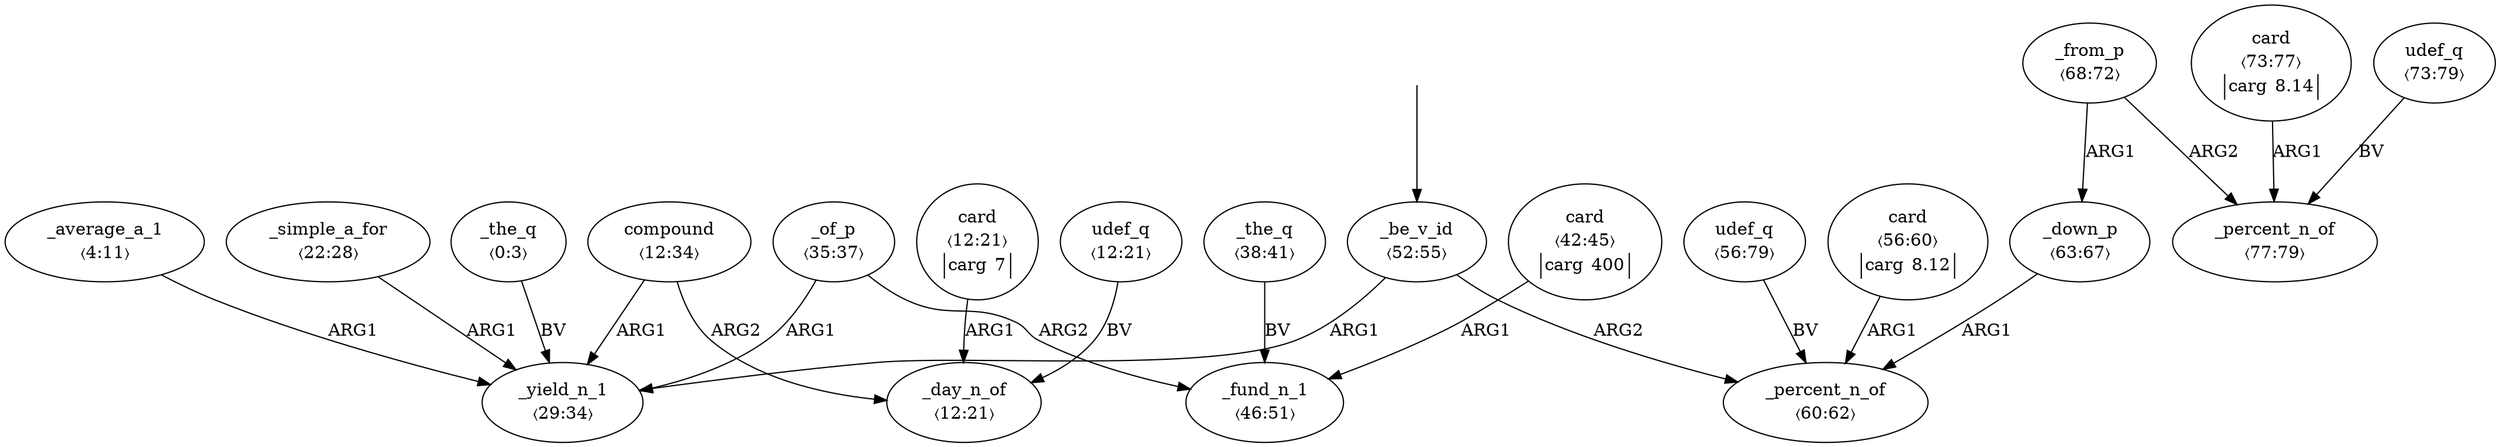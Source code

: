 digraph "20004016" {
  top [ style=invis ];
  top -> 12;
  0 [ label=<<table align="center" border="0" cellspacing="0"><tr><td colspan="2">_the_q</td></tr><tr><td colspan="2">〈0:3〉</td></tr></table>> ];
  1 [ label=<<table align="center" border="0" cellspacing="0"><tr><td colspan="2">_average_a_1</td></tr><tr><td colspan="2">〈4:11〉</td></tr></table>> ];
  2 [ label=<<table align="center" border="0" cellspacing="0"><tr><td colspan="2">compound</td></tr><tr><td colspan="2">〈12:34〉</td></tr></table>> ];
  3 [ label=<<table align="center" border="0" cellspacing="0"><tr><td colspan="2">udef_q</td></tr><tr><td colspan="2">〈12:21〉</td></tr></table>> ];
  4 [ label=<<table align="center" border="0" cellspacing="0"><tr><td colspan="2">card</td></tr><tr><td colspan="2">〈12:21〉</td></tr><tr><td sides="l" border="1" align="left">carg</td><td sides="r" border="1" align="left">7</td></tr></table>> ];
  5 [ label=<<table align="center" border="0" cellspacing="0"><tr><td colspan="2">_day_n_of</td></tr><tr><td colspan="2">〈12:21〉</td></tr></table>> ];
  6 [ label=<<table align="center" border="0" cellspacing="0"><tr><td colspan="2">_simple_a_for</td></tr><tr><td colspan="2">〈22:28〉</td></tr></table>> ];
  7 [ label=<<table align="center" border="0" cellspacing="0"><tr><td colspan="2">_yield_n_1</td></tr><tr><td colspan="2">〈29:34〉</td></tr></table>> ];
  8 [ label=<<table align="center" border="0" cellspacing="0"><tr><td colspan="2">_of_p</td></tr><tr><td colspan="2">〈35:37〉</td></tr></table>> ];
  9 [ label=<<table align="center" border="0" cellspacing="0"><tr><td colspan="2">_the_q</td></tr><tr><td colspan="2">〈38:41〉</td></tr></table>> ];
  10 [ label=<<table align="center" border="0" cellspacing="0"><tr><td colspan="2">card</td></tr><tr><td colspan="2">〈42:45〉</td></tr><tr><td sides="l" border="1" align="left">carg</td><td sides="r" border="1" align="left">400</td></tr></table>> ];
  11 [ label=<<table align="center" border="0" cellspacing="0"><tr><td colspan="2">_fund_n_1</td></tr><tr><td colspan="2">〈46:51〉</td></tr></table>> ];
  12 [ label=<<table align="center" border="0" cellspacing="0"><tr><td colspan="2">_be_v_id</td></tr><tr><td colspan="2">〈52:55〉</td></tr></table>> ];
  13 [ label=<<table align="center" border="0" cellspacing="0"><tr><td colspan="2">udef_q</td></tr><tr><td colspan="2">〈56:79〉</td></tr></table>> ];
  14 [ label=<<table align="center" border="0" cellspacing="0"><tr><td colspan="2">card</td></tr><tr><td colspan="2">〈56:60〉</td></tr><tr><td sides="l" border="1" align="left">carg</td><td sides="r" border="1" align="left">8.12</td></tr></table>> ];
  15 [ label=<<table align="center" border="0" cellspacing="0"><tr><td colspan="2">_percent_n_of</td></tr><tr><td colspan="2">〈60:62〉</td></tr></table>> ];
  16 [ label=<<table align="center" border="0" cellspacing="0"><tr><td colspan="2">_down_p</td></tr><tr><td colspan="2">〈63:67〉</td></tr></table>> ];
  17 [ label=<<table align="center" border="0" cellspacing="0"><tr><td colspan="2">_from_p</td></tr><tr><td colspan="2">〈68:72〉</td></tr></table>> ];
  18 [ label=<<table align="center" border="0" cellspacing="0"><tr><td colspan="2">udef_q</td></tr><tr><td colspan="2">〈73:79〉</td></tr></table>> ];
  19 [ label=<<table align="center" border="0" cellspacing="0"><tr><td colspan="2">card</td></tr><tr><td colspan="2">〈73:77〉</td></tr><tr><td sides="l" border="1" align="left">carg</td><td sides="r" border="1" align="left">8.14</td></tr></table>> ];
  20 [ label=<<table align="center" border="0" cellspacing="0"><tr><td colspan="2">_percent_n_of</td></tr><tr><td colspan="2">〈77:79〉</td></tr></table>> ];
  17 -> 16 [ label="ARG1" ];
  2 -> 5 [ label="ARG2" ];
  4 -> 5 [ label="ARG1" ];
  0 -> 7 [ label="BV" ];
  9 -> 11 [ label="BV" ];
  3 -> 5 [ label="BV" ];
  8 -> 7 [ label="ARG1" ];
  16 -> 15 [ label="ARG1" ];
  2 -> 7 [ label="ARG1" ];
  13 -> 15 [ label="BV" ];
  10 -> 11 [ label="ARG1" ];
  12 -> 7 [ label="ARG1" ];
  8 -> 11 [ label="ARG2" ];
  6 -> 7 [ label="ARG1" ];
  12 -> 15 [ label="ARG2" ];
  18 -> 20 [ label="BV" ];
  19 -> 20 [ label="ARG1" ];
  14 -> 15 [ label="ARG1" ];
  17 -> 20 [ label="ARG2" ];
  1 -> 7 [ label="ARG1" ];
}

